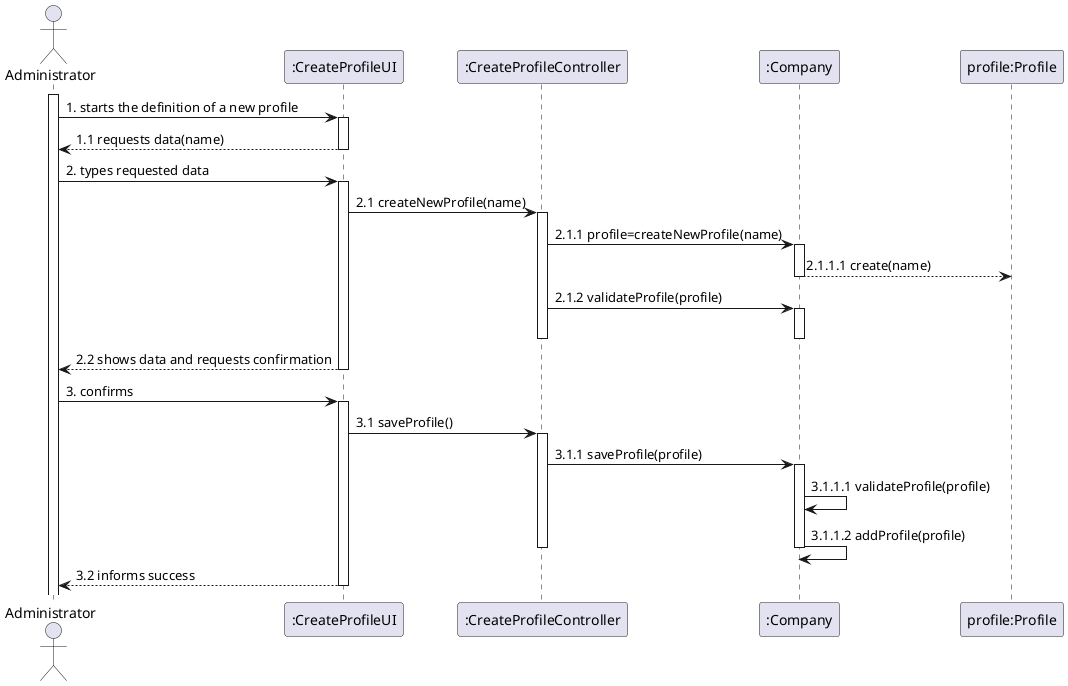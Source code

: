 @startuml

actor Administrator
participant ":CreateProfileUI" as cpu
participant ":CreateProfileController" as cpc
participant ":Company" as Company
participant "profile:Profile" as Profile

activate Administrator
Administrator -> cpu: 1. starts the definition of a new profile
activate cpu
cpu --> Administrator: 1.1 requests data(name)
deactivate cpu
Administrator -> cpu: 2. types requested data
activate cpu
cpu -> cpc: 2.1 createNewProfile(name)
activate cpc
cpc -> Company: 2.1.1 profile=createNewProfile(name)
activate Company
Company --> Profile: 2.1.1.1 create(name)
deactivate Company
cpc -> Company: 2.1.2 validateProfile(profile)
activate Company
deactivate cpc
deactivate Company
cpu --> Administrator: 2.2 shows data and requests confirmation

deactivate cpu
Administrator -> cpu: 3. confirms
activate cpu
cpu -> cpc: 3.1 saveProfile()
activate cpc
cpc -> Company: 3.1.1 saveProfile(profile)
activate Company
Company -> Company: 3.1.1.1 validateProfile(profile)
Company -> Company: 3.1.1.2 addProfile(profile)
deactivate Company
deactivate cpc
cpu --> Administrator: 3.2 informs success
deactivate cpu


/'
actor Administrator as Admin
participant ":Controller" as Cont
participant ":Company" as Comp
participant "prof:Profile" as Prof

activate Cont
Admin -> Cont: 1. createNewProfile(profileName)
Cont -> Comp: 1.1 prof = createProfile(profileName)
activate Comp
create Prof
Comp --> Prof: 1.1.1 createProfile(profileName)
Comp -> Comp: 1.1.2 validateProfile(profileName)
Comp -> Comp: 1.1.3 addProfile(profileName)
'/
@enduml

@enduml
